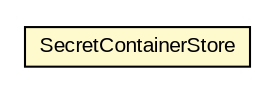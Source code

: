 #!/usr/local/bin/dot
#
# Class diagram 
# Generated by UMLGraph version R5_6-24-gf6e263 (http://www.umlgraph.org/)
#

digraph G {
	edge [fontname="arial",fontsize=10,labelfontname="arial",labelfontsize=10];
	node [fontname="arial",fontsize=10,shape=plaintext];
	nodesep=0.25;
	ranksep=0.5;
	// net.brabenetz.lib.securedproperties.core.SecretContainerStore
	c57 [label=<<table title="net.brabenetz.lib.securedproperties.core.SecretContainerStore" border="0" cellborder="1" cellspacing="0" cellpadding="2" port="p" bgcolor="lemonChiffon" href="./SecretContainerStore.html">
		<tr><td><table border="0" cellspacing="0" cellpadding="1">
<tr><td align="center" balign="center"> SecretContainerStore </td></tr>
		</table></td></tr>
		</table>>, URL="./SecretContainerStore.html", fontname="arial", fontcolor="black", fontsize=10.0];
}

